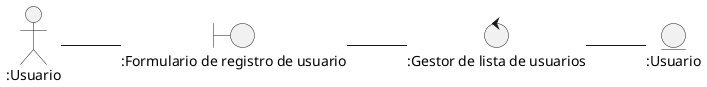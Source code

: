@startuml UC1 Registrar Usuario

left to right direction

Actor ":Usuario" as usuario

control ":Gestor de lista de usuarios" as gestor
boundary ":Formulario de registro de usuario" as reg
entity ":Usuario" as user

usuario -- reg
reg -- gestor
gestor -- user